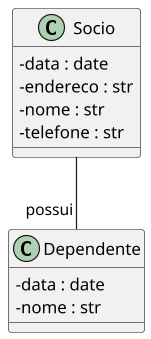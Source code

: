 @startuml

' left to right direction
skinparam classAttributeIconSize 0
scale 1.2

class Socio {
    - data : date
    - endereco : str
    - nome : str
    - telefone : str
}

class Dependente {
    - data : date
    - nome : str
}

Socio --"possui" Dependente

@enduml